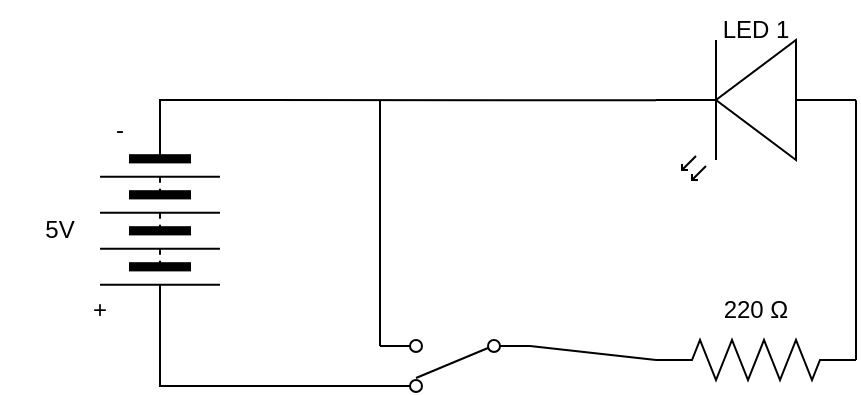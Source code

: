 <mxfile>
    <diagram id="ihezuvbh3FfsENgME4X1" name="Page-1">
        <mxGraphModel dx="1074" dy="741" grid="1" gridSize="10" guides="1" tooltips="1" connect="1" arrows="1" fold="1" page="1" pageScale="1" pageWidth="827" pageHeight="1169" math="0" shadow="0">
            <root>
                <mxCell id="0"/>
                <mxCell id="1" parent="0"/>
                <mxCell id="3" value="" style="pointerEvents=1;verticalLabelPosition=bottom;shadow=0;dashed=0;align=center;html=1;verticalAlign=top;shape=mxgraph.electrical.miscellaneous.batteryStack;rotation=90;" vertex="1" parent="1">
                    <mxGeometry x="160" y="350" width="100" height="60" as="geometry"/>
                </mxCell>
                <mxCell id="17" style="edgeStyle=none;rounded=0;html=1;exitX=1;exitY=0.5;exitDx=0;exitDy=0;exitPerimeter=0;entryX=0;entryY=0.57;entryDx=0;entryDy=0;entryPerimeter=0;endArrow=none;endFill=0;" edge="1" parent="1" source="6" target="8">
                    <mxGeometry relative="1" as="geometry"/>
                </mxCell>
                <mxCell id="6" value="" style="pointerEvents=1;verticalLabelPosition=bottom;shadow=0;dashed=0;align=center;html=1;verticalAlign=top;shape=mxgraph.electrical.resistors.resistor_2;" vertex="1" parent="1">
                    <mxGeometry x="458" y="440" width="100" height="20" as="geometry"/>
                </mxCell>
                <mxCell id="18" style="edgeStyle=none;rounded=0;html=1;exitX=1;exitY=0.57;exitDx=0;exitDy=0;exitPerimeter=0;entryX=0;entryY=0.5;entryDx=0;entryDy=0;endArrow=none;endFill=0;" edge="1" parent="1" source="8" target="3">
                    <mxGeometry relative="1" as="geometry">
                        <Array as="points">
                            <mxPoint x="210" y="320"/>
                        </Array>
                    </mxGeometry>
                </mxCell>
                <mxCell id="8" value="" style="verticalLabelPosition=bottom;shadow=0;dashed=0;align=center;html=1;verticalAlign=top;shape=mxgraph.electrical.opto_electronics.led_2;pointerEvents=1;rotation=-180;" vertex="1" parent="1">
                    <mxGeometry x="458" y="290" width="100" height="70" as="geometry"/>
                </mxCell>
                <mxCell id="9" value="5V" style="text;html=1;strokeColor=none;fillColor=none;align=center;verticalAlign=middle;whiteSpace=wrap;rounded=0;" vertex="1" parent="1">
                    <mxGeometry x="130" y="370" width="60" height="30" as="geometry"/>
                </mxCell>
                <mxCell id="10" value="220 Ω" style="text;html=1;strokeColor=none;fillColor=none;align=center;verticalAlign=middle;whiteSpace=wrap;rounded=0;" vertex="1" parent="1">
                    <mxGeometry x="478" y="410" width="60" height="30" as="geometry"/>
                </mxCell>
                <mxCell id="11" value="LED 1" style="text;html=1;strokeColor=none;fillColor=none;align=center;verticalAlign=middle;whiteSpace=wrap;rounded=0;" vertex="1" parent="1">
                    <mxGeometry x="478" y="270" width="60" height="30" as="geometry"/>
                </mxCell>
                <mxCell id="12" value="+" style="text;html=1;strokeColor=none;fillColor=none;align=center;verticalAlign=middle;whiteSpace=wrap;rounded=0;" vertex="1" parent="1">
                    <mxGeometry x="150" y="410" width="60" height="30" as="geometry"/>
                </mxCell>
                <mxCell id="13" value="-" style="text;html=1;strokeColor=none;fillColor=none;align=center;verticalAlign=middle;whiteSpace=wrap;rounded=0;" vertex="1" parent="1">
                    <mxGeometry x="160" y="320" width="60" height="30" as="geometry"/>
                </mxCell>
                <mxCell id="15" style="edgeStyle=none;html=1;exitX=1;exitY=0.115;exitDx=0;exitDy=0;exitPerimeter=0;entryX=1;entryY=0.5;entryDx=0;entryDy=0;endArrow=none;endFill=0;rounded=0;" edge="1" parent="1" source="14" target="3">
                    <mxGeometry relative="1" as="geometry">
                        <Array as="points">
                            <mxPoint x="210" y="463"/>
                        </Array>
                    </mxGeometry>
                </mxCell>
                <mxCell id="16" style="edgeStyle=none;rounded=0;html=1;exitX=0;exitY=0.885;exitDx=0;exitDy=0;exitPerimeter=0;entryX=0;entryY=0.5;entryDx=0;entryDy=0;entryPerimeter=0;endArrow=none;endFill=0;" edge="1" parent="1" source="14" target="6">
                    <mxGeometry relative="1" as="geometry"/>
                </mxCell>
                <mxCell id="19" style="edgeStyle=none;rounded=0;html=1;exitX=1;exitY=0.885;exitDx=0;exitDy=0;exitPerimeter=0;endArrow=none;endFill=0;" edge="1" parent="1" source="14">
                    <mxGeometry relative="1" as="geometry">
                        <mxPoint x="320" y="320" as="targetPoint"/>
                    </mxGeometry>
                </mxCell>
                <mxCell id="14" value="" style="pointerEvents=1;verticalLabelPosition=bottom;shadow=0;dashed=0;align=center;html=1;verticalAlign=top;shape=mxgraph.electrical.electro-mechanical.2-way_switch;rotation=-180;" vertex="1" parent="1">
                    <mxGeometry x="320" y="440" width="75" height="26" as="geometry"/>
                </mxCell>
            </root>
        </mxGraphModel>
    </diagram>
</mxfile>
